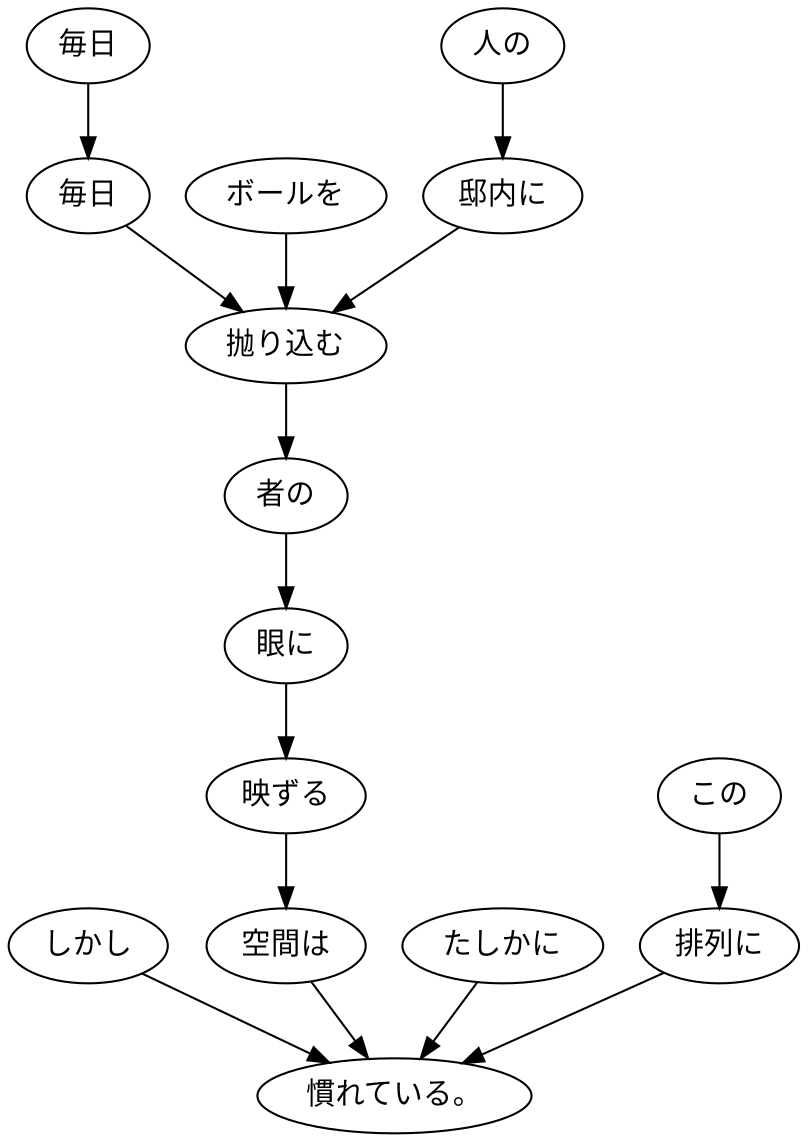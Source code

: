 digraph graph5097 {
	node0 [label="しかし"];
	node1 [label="毎日"];
	node2 [label="毎日"];
	node3 [label="ボールを"];
	node4 [label="人の"];
	node5 [label="邸内に"];
	node6 [label="抛り込む"];
	node7 [label="者の"];
	node8 [label="眼に"];
	node9 [label="映ずる"];
	node10 [label="空間は"];
	node11 [label="たしかに"];
	node12 [label="この"];
	node13 [label="排列に"];
	node14 [label="慣れている。"];
	node0 -> node14;
	node1 -> node2;
	node2 -> node6;
	node3 -> node6;
	node4 -> node5;
	node5 -> node6;
	node6 -> node7;
	node7 -> node8;
	node8 -> node9;
	node9 -> node10;
	node10 -> node14;
	node11 -> node14;
	node12 -> node13;
	node13 -> node14;
}
